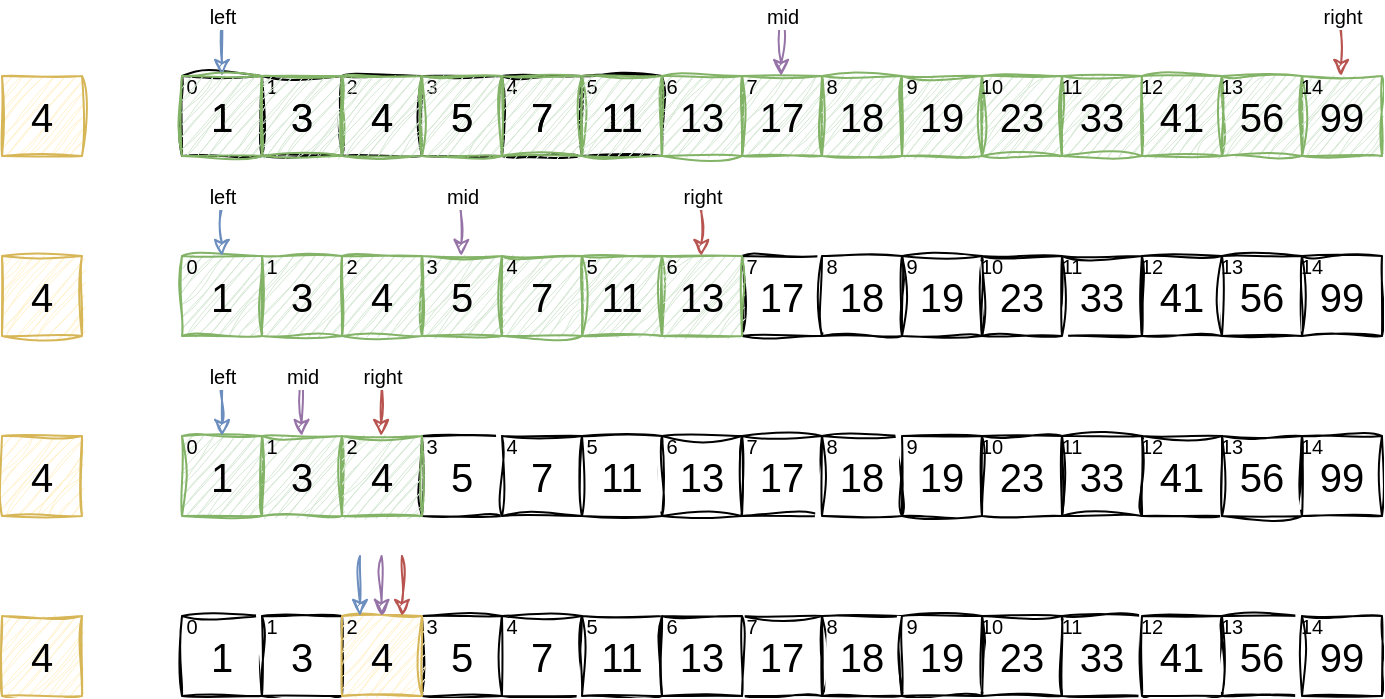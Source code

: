 <mxfile>
    <diagram id="DFsUNYbWarypXPg3LAU6" name="Page-1">
        <mxGraphModel dx="857" dy="458" grid="0" gridSize="10" guides="1" tooltips="1" connect="1" arrows="1" fold="1" page="1" pageScale="1" pageWidth="4681" pageHeight="3300" math="0" shadow="0">
            <root>
                <mxCell id="0"/>
                <mxCell id="1" parent="0"/>
                <mxCell id="2" value="1" style="rounded=0;whiteSpace=wrap;html=1;sketch=1;hachureGap=4;jiggle=2;curveFitting=1;fontFamily=Helvetica;fontSize=20;" vertex="1" parent="1">
                    <mxGeometry x="130" y="110" width="40" height="40" as="geometry"/>
                </mxCell>
                <mxCell id="3" value="3" style="rounded=0;whiteSpace=wrap;html=1;sketch=1;hachureGap=4;jiggle=2;curveFitting=1;fontFamily=Helvetica;fontSize=20;" vertex="1" parent="1">
                    <mxGeometry x="170" y="110" width="40" height="40" as="geometry"/>
                </mxCell>
                <mxCell id="4" value="5" style="rounded=0;whiteSpace=wrap;html=1;sketch=1;hachureGap=4;jiggle=2;curveFitting=1;fontFamily=Helvetica;fontSize=20;" vertex="1" parent="1">
                    <mxGeometry x="250" y="110" width="40" height="40" as="geometry"/>
                </mxCell>
                <mxCell id="5" value="4" style="rounded=0;whiteSpace=wrap;html=1;sketch=1;hachureGap=4;jiggle=2;curveFitting=1;fontFamily=Helvetica;fontSize=20;" vertex="1" parent="1">
                    <mxGeometry x="210" y="110" width="40" height="40" as="geometry"/>
                </mxCell>
                <mxCell id="6" value="7" style="rounded=0;whiteSpace=wrap;html=1;sketch=1;hachureGap=4;jiggle=2;curveFitting=1;fontFamily=Helvetica;fontSize=20;" vertex="1" parent="1">
                    <mxGeometry x="290" y="110" width="40" height="40" as="geometry"/>
                </mxCell>
                <mxCell id="7" value="11" style="rounded=0;whiteSpace=wrap;html=1;sketch=1;hachureGap=4;jiggle=2;curveFitting=1;fontFamily=Helvetica;fontSize=20;" vertex="1" parent="1">
                    <mxGeometry x="330" y="110" width="40" height="40" as="geometry"/>
                </mxCell>
                <mxCell id="8" value="17" style="rounded=0;whiteSpace=wrap;html=1;sketch=1;hachureGap=4;jiggle=2;curveFitting=1;fontFamily=Helvetica;fontSize=20;fillColor=#d5e8d4;strokeColor=#82b366;" vertex="1" parent="1">
                    <mxGeometry x="410" y="110" width="40" height="40" as="geometry"/>
                </mxCell>
                <mxCell id="9" value="13" style="rounded=0;whiteSpace=wrap;html=1;sketch=1;hachureGap=4;jiggle=2;curveFitting=1;fontFamily=Helvetica;fontSize=20;fillColor=#d5e8d4;strokeColor=#82b366;" vertex="1" parent="1">
                    <mxGeometry x="370" y="110" width="40" height="40" as="geometry"/>
                </mxCell>
                <mxCell id="10" value="18" style="rounded=0;whiteSpace=wrap;html=1;sketch=1;hachureGap=4;jiggle=2;curveFitting=1;fontFamily=Helvetica;fontSize=20;fillColor=#d5e8d4;strokeColor=#82b366;" vertex="1" parent="1">
                    <mxGeometry x="450" y="110" width="40" height="40" as="geometry"/>
                </mxCell>
                <mxCell id="11" value="19" style="rounded=0;whiteSpace=wrap;html=1;sketch=1;hachureGap=4;jiggle=2;curveFitting=1;fontFamily=Helvetica;fontSize=20;fillColor=#d5e8d4;strokeColor=#82b366;" vertex="1" parent="1">
                    <mxGeometry x="490" y="110" width="40" height="40" as="geometry"/>
                </mxCell>
                <mxCell id="12" value="33" style="rounded=0;whiteSpace=wrap;html=1;sketch=1;hachureGap=4;jiggle=2;curveFitting=1;fontFamily=Helvetica;fontSize=20;fillColor=#d5e8d4;strokeColor=#82b366;" vertex="1" parent="1">
                    <mxGeometry x="570" y="110" width="40" height="40" as="geometry"/>
                </mxCell>
                <mxCell id="13" value="23" style="rounded=0;whiteSpace=wrap;html=1;sketch=1;hachureGap=4;jiggle=2;curveFitting=1;fontFamily=Helvetica;fontSize=20;fillColor=#d5e8d4;strokeColor=#82b366;" vertex="1" parent="1">
                    <mxGeometry x="530" y="110" width="40" height="40" as="geometry"/>
                </mxCell>
                <mxCell id="14" value="41" style="rounded=0;whiteSpace=wrap;html=1;sketch=1;hachureGap=4;jiggle=2;curveFitting=1;fontFamily=Helvetica;fontSize=20;fillColor=#d5e8d4;strokeColor=#82b366;" vertex="1" parent="1">
                    <mxGeometry x="610" y="110" width="40" height="40" as="geometry"/>
                </mxCell>
                <mxCell id="15" value="56" style="rounded=0;whiteSpace=wrap;html=1;sketch=1;hachureGap=4;jiggle=2;curveFitting=1;fontFamily=Helvetica;fontSize=20;fillColor=#d5e8d4;strokeColor=#82b366;" vertex="1" parent="1">
                    <mxGeometry x="650" y="110" width="40" height="40" as="geometry"/>
                </mxCell>
                <mxCell id="16" value="99" style="rounded=0;whiteSpace=wrap;html=1;sketch=1;hachureGap=4;jiggle=2;curveFitting=1;fontFamily=Helvetica;fontSize=20;fillColor=#d5e8d4;strokeColor=#82b366;" vertex="1" parent="1">
                    <mxGeometry x="690" y="110" width="40" height="40" as="geometry"/>
                </mxCell>
                <mxCell id="17" value="4" style="rounded=0;whiteSpace=wrap;html=1;sketch=1;hachureGap=4;jiggle=2;curveFitting=1;fontFamily=Helvetica;fontSize=20;fillColor=#fff2cc;strokeColor=#d6b656;" vertex="1" parent="1">
                    <mxGeometry x="40" y="110" width="40" height="40" as="geometry"/>
                </mxCell>
                <mxCell id="18" value="" style="endArrow=classic;html=1;sketch=1;hachureGap=4;jiggle=2;curveFitting=1;fontFamily=Architects Daughter;fontSource=https%3A%2F%2Ffonts.googleapis.com%2Fcss%3Ffamily%3DArchitects%2BDaughter;fontSize=16;entryX=0.5;entryY=0;entryDx=0;entryDy=0;fillColor=#dae8fc;strokeColor=#6c8ebf;" edge="1" parent="1" target="2">
                    <mxGeometry width="50" height="50" relative="1" as="geometry">
                        <mxPoint x="150" y="80" as="sourcePoint"/>
                        <mxPoint x="580" y="120" as="targetPoint"/>
                    </mxGeometry>
                </mxCell>
                <mxCell id="50" value="left" style="edgeLabel;html=1;align=center;verticalAlign=middle;resizable=0;points=[];fontSize=10;fontFamily=Helvetica;" vertex="1" connectable="0" parent="18">
                    <mxGeometry x="-0.563" y="1" relative="1" as="geometry">
                        <mxPoint x="-1" y="-7" as="offset"/>
                    </mxGeometry>
                </mxCell>
                <mxCell id="19" value="" style="endArrow=classic;html=1;sketch=1;hachureGap=4;jiggle=2;curveFitting=1;fontFamily=Architects Daughter;fontSource=https%3A%2F%2Ffonts.googleapis.com%2Fcss%3Ffamily%3DArchitects%2BDaughter;fontSize=16;entryX=0.5;entryY=0;entryDx=0;entryDy=0;fillColor=#f8cecc;strokeColor=#b85450;" edge="1" parent="1">
                    <mxGeometry width="50" height="50" relative="1" as="geometry">
                        <mxPoint x="709.58" y="80" as="sourcePoint"/>
                        <mxPoint x="709.58" y="110" as="targetPoint"/>
                    </mxGeometry>
                </mxCell>
                <mxCell id="51" value="right" style="edgeLabel;html=1;align=center;verticalAlign=middle;resizable=0;points=[];fontSize=10;fontFamily=Helvetica;" vertex="1" connectable="0" parent="19">
                    <mxGeometry x="-0.658" y="-1" relative="1" as="geometry">
                        <mxPoint x="1" y="-5" as="offset"/>
                    </mxGeometry>
                </mxCell>
                <mxCell id="20" value="0" style="text;html=1;strokeColor=none;fillColor=none;align=center;verticalAlign=middle;whiteSpace=wrap;rounded=0;sketch=1;hachureGap=4;jiggle=2;curveFitting=1;fontFamily=Helvetica;fontSize=10;" vertex="1" parent="1">
                    <mxGeometry x="130" y="110" width="10" height="10" as="geometry"/>
                </mxCell>
                <mxCell id="35" value="14" style="text;html=1;strokeColor=none;fillColor=none;align=center;verticalAlign=middle;whiteSpace=wrap;rounded=0;sketch=1;hachureGap=4;jiggle=2;curveFitting=1;fontFamily=Helvetica;fontSize=10;" vertex="1" parent="1">
                    <mxGeometry x="690" y="110" width="10" height="10" as="geometry"/>
                </mxCell>
                <mxCell id="37" value="13" style="text;html=1;strokeColor=none;fillColor=none;align=center;verticalAlign=middle;whiteSpace=wrap;rounded=0;sketch=1;hachureGap=4;jiggle=2;curveFitting=1;fontFamily=Helvetica;fontSize=10;" vertex="1" parent="1">
                    <mxGeometry x="650" y="110" width="10" height="10" as="geometry"/>
                </mxCell>
                <mxCell id="38" value="12" style="text;html=1;strokeColor=none;fillColor=none;align=center;verticalAlign=middle;whiteSpace=wrap;rounded=0;sketch=1;hachureGap=4;jiggle=2;curveFitting=1;fontFamily=Helvetica;fontSize=10;" vertex="1" parent="1">
                    <mxGeometry x="610" y="110" width="10" height="10" as="geometry"/>
                </mxCell>
                <mxCell id="39" value="11" style="text;html=1;strokeColor=none;fillColor=none;align=center;verticalAlign=middle;whiteSpace=wrap;rounded=0;sketch=1;hachureGap=4;jiggle=2;curveFitting=1;fontFamily=Helvetica;fontSize=10;" vertex="1" parent="1">
                    <mxGeometry x="570" y="110" width="10" height="10" as="geometry"/>
                </mxCell>
                <mxCell id="40" value="10" style="text;html=1;strokeColor=none;fillColor=none;align=center;verticalAlign=middle;whiteSpace=wrap;rounded=0;sketch=1;hachureGap=4;jiggle=2;curveFitting=1;fontFamily=Helvetica;fontSize=10;" vertex="1" parent="1">
                    <mxGeometry x="530" y="110" width="10" height="10" as="geometry"/>
                </mxCell>
                <mxCell id="41" value="9" style="text;html=1;strokeColor=none;fillColor=none;align=center;verticalAlign=middle;whiteSpace=wrap;rounded=0;sketch=1;hachureGap=4;jiggle=2;curveFitting=1;fontFamily=Helvetica;fontSize=10;" vertex="1" parent="1">
                    <mxGeometry x="490" y="110" width="10" height="10" as="geometry"/>
                </mxCell>
                <mxCell id="42" value="8" style="text;html=1;strokeColor=none;fillColor=none;align=center;verticalAlign=middle;whiteSpace=wrap;rounded=0;sketch=1;hachureGap=4;jiggle=2;curveFitting=1;fontFamily=Helvetica;fontSize=10;" vertex="1" parent="1">
                    <mxGeometry x="450" y="110" width="10" height="10" as="geometry"/>
                </mxCell>
                <mxCell id="43" value="7" style="text;html=1;strokeColor=none;fillColor=none;align=center;verticalAlign=middle;whiteSpace=wrap;rounded=0;sketch=1;hachureGap=4;jiggle=2;curveFitting=1;fontFamily=Helvetica;fontSize=10;" vertex="1" parent="1">
                    <mxGeometry x="410" y="110" width="10" height="10" as="geometry"/>
                </mxCell>
                <mxCell id="44" value="6" style="text;html=1;strokeColor=none;fillColor=none;align=center;verticalAlign=middle;whiteSpace=wrap;rounded=0;sketch=1;hachureGap=4;jiggle=2;curveFitting=1;fontFamily=Helvetica;fontSize=10;" vertex="1" parent="1">
                    <mxGeometry x="370" y="110" width="10" height="10" as="geometry"/>
                </mxCell>
                <mxCell id="45" value="5" style="text;html=1;strokeColor=none;fillColor=none;align=center;verticalAlign=middle;whiteSpace=wrap;rounded=0;sketch=1;hachureGap=4;jiggle=2;curveFitting=1;fontFamily=Helvetica;fontSize=10;" vertex="1" parent="1">
                    <mxGeometry x="330" y="110" width="10" height="10" as="geometry"/>
                </mxCell>
                <mxCell id="46" value="4" style="text;html=1;strokeColor=none;fillColor=none;align=center;verticalAlign=middle;whiteSpace=wrap;rounded=0;sketch=1;hachureGap=4;jiggle=2;curveFitting=1;fontFamily=Helvetica;fontSize=10;" vertex="1" parent="1">
                    <mxGeometry x="290" y="110" width="10" height="10" as="geometry"/>
                </mxCell>
                <mxCell id="47" value="3" style="text;html=1;strokeColor=none;fillColor=none;align=center;verticalAlign=middle;whiteSpace=wrap;rounded=0;sketch=1;hachureGap=4;jiggle=2;curveFitting=1;fontFamily=Helvetica;fontSize=10;" vertex="1" parent="1">
                    <mxGeometry x="250" y="110" width="10" height="10" as="geometry"/>
                </mxCell>
                <mxCell id="48" value="2" style="text;html=1;strokeColor=none;fillColor=none;align=center;verticalAlign=middle;whiteSpace=wrap;rounded=0;sketch=1;hachureGap=4;jiggle=2;curveFitting=1;fontFamily=Helvetica;fontSize=10;" vertex="1" parent="1">
                    <mxGeometry x="210" y="110" width="10" height="10" as="geometry"/>
                </mxCell>
                <mxCell id="49" value="1" style="text;html=1;strokeColor=none;fillColor=none;align=center;verticalAlign=middle;whiteSpace=wrap;rounded=0;sketch=1;hachureGap=4;jiggle=2;curveFitting=1;fontFamily=Helvetica;fontSize=10;" vertex="1" parent="1">
                    <mxGeometry x="170" y="110" width="10" height="10" as="geometry"/>
                </mxCell>
                <mxCell id="52" value="" style="endArrow=classic;html=1;sketch=1;hachureGap=4;jiggle=2;curveFitting=1;fontFamily=Architects Daughter;fontSource=https%3A%2F%2Ffonts.googleapis.com%2Fcss%3Ffamily%3DArchitects%2BDaughter;fontSize=16;entryX=0.5;entryY=0;entryDx=0;entryDy=0;fillColor=#e1d5e7;strokeColor=#9673a6;" edge="1" parent="1">
                    <mxGeometry width="50" height="50" relative="1" as="geometry">
                        <mxPoint x="429.58" y="80" as="sourcePoint"/>
                        <mxPoint x="429.58" y="110" as="targetPoint"/>
                    </mxGeometry>
                </mxCell>
                <mxCell id="53" value="mid" style="edgeLabel;html=1;align=center;verticalAlign=middle;resizable=0;points=[];fontSize=10;fontFamily=Helvetica;" vertex="1" connectable="0" parent="52">
                    <mxGeometry x="-0.563" y="1" relative="1" as="geometry">
                        <mxPoint x="-1" y="-7" as="offset"/>
                    </mxGeometry>
                </mxCell>
                <mxCell id="54" value="1" style="rounded=0;whiteSpace=wrap;html=1;sketch=1;hachureGap=4;jiggle=2;curveFitting=1;fontFamily=Helvetica;fontSize=20;fillColor=#d5e8d4;strokeColor=#82b366;" vertex="1" parent="1">
                    <mxGeometry x="130" y="200" width="40" height="40" as="geometry"/>
                </mxCell>
                <mxCell id="55" value="3" style="rounded=0;whiteSpace=wrap;html=1;sketch=1;hachureGap=4;jiggle=2;curveFitting=1;fontFamily=Helvetica;fontSize=20;fillColor=#d5e8d4;strokeColor=#82b366;" vertex="1" parent="1">
                    <mxGeometry x="170" y="200" width="40" height="40" as="geometry"/>
                </mxCell>
                <mxCell id="56" value="5" style="rounded=0;whiteSpace=wrap;html=1;sketch=1;hachureGap=4;jiggle=2;curveFitting=1;fontFamily=Helvetica;fontSize=20;fillColor=#d5e8d4;strokeColor=#82b366;" vertex="1" parent="1">
                    <mxGeometry x="250" y="200" width="40" height="40" as="geometry"/>
                </mxCell>
                <mxCell id="57" value="4" style="rounded=0;whiteSpace=wrap;html=1;sketch=1;hachureGap=4;jiggle=2;curveFitting=1;fontFamily=Helvetica;fontSize=20;fillColor=#d5e8d4;strokeColor=#82b366;" vertex="1" parent="1">
                    <mxGeometry x="210" y="200" width="40" height="40" as="geometry"/>
                </mxCell>
                <mxCell id="58" value="7" style="rounded=0;whiteSpace=wrap;html=1;sketch=1;hachureGap=4;jiggle=2;curveFitting=1;fontFamily=Helvetica;fontSize=20;fillColor=#d5e8d4;strokeColor=#82b366;" vertex="1" parent="1">
                    <mxGeometry x="290" y="200" width="40" height="40" as="geometry"/>
                </mxCell>
                <mxCell id="59" value="11" style="rounded=0;whiteSpace=wrap;html=1;sketch=1;hachureGap=4;jiggle=2;curveFitting=1;fontFamily=Helvetica;fontSize=20;fillColor=#d5e8d4;strokeColor=#82b366;" vertex="1" parent="1">
                    <mxGeometry x="330" y="200" width="40" height="40" as="geometry"/>
                </mxCell>
                <mxCell id="60" value="17" style="rounded=0;whiteSpace=wrap;html=1;sketch=1;hachureGap=4;jiggle=2;curveFitting=1;fontFamily=Helvetica;fontSize=20;" vertex="1" parent="1">
                    <mxGeometry x="410" y="200" width="40" height="40" as="geometry"/>
                </mxCell>
                <mxCell id="61" value="13" style="rounded=0;whiteSpace=wrap;html=1;sketch=1;hachureGap=4;jiggle=2;curveFitting=1;fontFamily=Helvetica;fontSize=20;fillColor=#d5e8d4;strokeColor=#82b366;" vertex="1" parent="1">
                    <mxGeometry x="370" y="200" width="40" height="40" as="geometry"/>
                </mxCell>
                <mxCell id="62" value="18" style="rounded=0;whiteSpace=wrap;html=1;sketch=1;hachureGap=4;jiggle=2;curveFitting=1;fontFamily=Helvetica;fontSize=20;" vertex="1" parent="1">
                    <mxGeometry x="450" y="200" width="40" height="40" as="geometry"/>
                </mxCell>
                <mxCell id="63" value="19" style="rounded=0;whiteSpace=wrap;html=1;sketch=1;hachureGap=4;jiggle=2;curveFitting=1;fontFamily=Helvetica;fontSize=20;" vertex="1" parent="1">
                    <mxGeometry x="490" y="200" width="40" height="40" as="geometry"/>
                </mxCell>
                <mxCell id="64" value="33" style="rounded=0;whiteSpace=wrap;html=1;sketch=1;hachureGap=4;jiggle=2;curveFitting=1;fontFamily=Helvetica;fontSize=20;" vertex="1" parent="1">
                    <mxGeometry x="570" y="200" width="40" height="40" as="geometry"/>
                </mxCell>
                <mxCell id="65" value="23" style="rounded=0;whiteSpace=wrap;html=1;sketch=1;hachureGap=4;jiggle=2;curveFitting=1;fontFamily=Helvetica;fontSize=20;" vertex="1" parent="1">
                    <mxGeometry x="530" y="200" width="40" height="40" as="geometry"/>
                </mxCell>
                <mxCell id="66" value="41" style="rounded=0;whiteSpace=wrap;html=1;sketch=1;hachureGap=4;jiggle=2;curveFitting=1;fontFamily=Helvetica;fontSize=20;" vertex="1" parent="1">
                    <mxGeometry x="610" y="200" width="40" height="40" as="geometry"/>
                </mxCell>
                <mxCell id="67" value="56" style="rounded=0;whiteSpace=wrap;html=1;sketch=1;hachureGap=4;jiggle=2;curveFitting=1;fontFamily=Helvetica;fontSize=20;" vertex="1" parent="1">
                    <mxGeometry x="650" y="200" width="40" height="40" as="geometry"/>
                </mxCell>
                <mxCell id="68" value="99" style="rounded=0;whiteSpace=wrap;html=1;sketch=1;hachureGap=4;jiggle=2;curveFitting=1;fontFamily=Helvetica;fontSize=20;" vertex="1" parent="1">
                    <mxGeometry x="690" y="200" width="40" height="40" as="geometry"/>
                </mxCell>
                <mxCell id="69" value="4" style="rounded=0;whiteSpace=wrap;html=1;sketch=1;hachureGap=4;jiggle=2;curveFitting=1;fontFamily=Helvetica;fontSize=20;fillColor=#fff2cc;strokeColor=#d6b656;" vertex="1" parent="1">
                    <mxGeometry x="40" y="200" width="40" height="40" as="geometry"/>
                </mxCell>
                <mxCell id="70" value="" style="endArrow=classic;html=1;sketch=1;hachureGap=4;jiggle=2;curveFitting=1;fontFamily=Architects Daughter;fontSource=https%3A%2F%2Ffonts.googleapis.com%2Fcss%3Ffamily%3DArchitects%2BDaughter;fontSize=16;entryX=0.5;entryY=0;entryDx=0;entryDy=0;fillColor=#dae8fc;strokeColor=#6c8ebf;" edge="1" parent="1" target="54">
                    <mxGeometry width="50" height="50" relative="1" as="geometry">
                        <mxPoint x="150" y="170" as="sourcePoint"/>
                        <mxPoint x="580" y="210" as="targetPoint"/>
                    </mxGeometry>
                </mxCell>
                <mxCell id="71" value="left" style="edgeLabel;html=1;align=center;verticalAlign=middle;resizable=0;points=[];fontSize=10;fontFamily=Helvetica;" vertex="1" connectable="0" parent="70">
                    <mxGeometry x="-0.563" y="1" relative="1" as="geometry">
                        <mxPoint x="-1" y="-7" as="offset"/>
                    </mxGeometry>
                </mxCell>
                <mxCell id="72" value="" style="endArrow=classic;html=1;sketch=1;hachureGap=4;jiggle=2;curveFitting=1;fontFamily=Architects Daughter;fontSource=https%3A%2F%2Ffonts.googleapis.com%2Fcss%3Ffamily%3DArchitects%2BDaughter;fontSize=16;entryX=0.5;entryY=0;entryDx=0;entryDy=0;fillColor=#f8cecc;strokeColor=#b85450;" edge="1" parent="1">
                    <mxGeometry width="50" height="50" relative="1" as="geometry">
                        <mxPoint x="389.66" y="170" as="sourcePoint"/>
                        <mxPoint x="389.66" y="200" as="targetPoint"/>
                    </mxGeometry>
                </mxCell>
                <mxCell id="73" value="right" style="edgeLabel;html=1;align=center;verticalAlign=middle;resizable=0;points=[];fontSize=10;fontFamily=Helvetica;" vertex="1" connectable="0" parent="72">
                    <mxGeometry x="-0.658" y="-1" relative="1" as="geometry">
                        <mxPoint x="1" y="-5" as="offset"/>
                    </mxGeometry>
                </mxCell>
                <mxCell id="74" value="0" style="text;html=1;strokeColor=none;fillColor=none;align=center;verticalAlign=middle;whiteSpace=wrap;rounded=0;sketch=1;hachureGap=4;jiggle=2;curveFitting=1;fontFamily=Helvetica;fontSize=10;" vertex="1" parent="1">
                    <mxGeometry x="130" y="200" width="10" height="10" as="geometry"/>
                </mxCell>
                <mxCell id="75" value="14" style="text;html=1;align=center;verticalAlign=middle;whiteSpace=wrap;rounded=0;sketch=1;hachureGap=4;jiggle=2;curveFitting=1;fontFamily=Helvetica;fontSize=10;" vertex="1" parent="1">
                    <mxGeometry x="690" y="200" width="10" height="10" as="geometry"/>
                </mxCell>
                <mxCell id="76" value="13" style="text;html=1;align=center;verticalAlign=middle;whiteSpace=wrap;rounded=0;sketch=1;hachureGap=4;jiggle=2;curveFitting=1;fontFamily=Helvetica;fontSize=10;" vertex="1" parent="1">
                    <mxGeometry x="650" y="200" width="10" height="10" as="geometry"/>
                </mxCell>
                <mxCell id="77" value="12" style="text;html=1;align=center;verticalAlign=middle;whiteSpace=wrap;rounded=0;sketch=1;hachureGap=4;jiggle=2;curveFitting=1;fontFamily=Helvetica;fontSize=10;" vertex="1" parent="1">
                    <mxGeometry x="610" y="200" width="10" height="10" as="geometry"/>
                </mxCell>
                <mxCell id="78" value="11" style="text;html=1;align=center;verticalAlign=middle;whiteSpace=wrap;rounded=0;sketch=1;hachureGap=4;jiggle=2;curveFitting=1;fontFamily=Helvetica;fontSize=10;" vertex="1" parent="1">
                    <mxGeometry x="570" y="200" width="10" height="10" as="geometry"/>
                </mxCell>
                <mxCell id="79" value="10" style="text;html=1;align=center;verticalAlign=middle;whiteSpace=wrap;rounded=0;sketch=1;hachureGap=4;jiggle=2;curveFitting=1;fontFamily=Helvetica;fontSize=10;" vertex="1" parent="1">
                    <mxGeometry x="530" y="200" width="10" height="10" as="geometry"/>
                </mxCell>
                <mxCell id="80" value="9" style="text;html=1;align=center;verticalAlign=middle;whiteSpace=wrap;rounded=0;sketch=1;hachureGap=4;jiggle=2;curveFitting=1;fontFamily=Helvetica;fontSize=10;" vertex="1" parent="1">
                    <mxGeometry x="490" y="200" width="10" height="10" as="geometry"/>
                </mxCell>
                <mxCell id="81" value="8" style="text;html=1;align=center;verticalAlign=middle;whiteSpace=wrap;rounded=0;sketch=1;hachureGap=4;jiggle=2;curveFitting=1;fontFamily=Helvetica;fontSize=10;" vertex="1" parent="1">
                    <mxGeometry x="450" y="200" width="10" height="10" as="geometry"/>
                </mxCell>
                <mxCell id="82" value="7" style="text;html=1;align=center;verticalAlign=middle;whiteSpace=wrap;rounded=0;sketch=1;hachureGap=4;jiggle=2;curveFitting=1;fontFamily=Helvetica;fontSize=10;" vertex="1" parent="1">
                    <mxGeometry x="410" y="200" width="10" height="10" as="geometry"/>
                </mxCell>
                <mxCell id="83" value="6" style="text;html=1;strokeColor=none;fillColor=none;align=center;verticalAlign=middle;whiteSpace=wrap;rounded=0;sketch=1;hachureGap=4;jiggle=2;curveFitting=1;fontFamily=Helvetica;fontSize=10;" vertex="1" parent="1">
                    <mxGeometry x="370" y="200" width="10" height="10" as="geometry"/>
                </mxCell>
                <mxCell id="84" value="5" style="text;html=1;strokeColor=none;fillColor=none;align=center;verticalAlign=middle;whiteSpace=wrap;rounded=0;sketch=1;hachureGap=4;jiggle=2;curveFitting=1;fontFamily=Helvetica;fontSize=10;" vertex="1" parent="1">
                    <mxGeometry x="330" y="200" width="10" height="10" as="geometry"/>
                </mxCell>
                <mxCell id="85" value="4" style="text;html=1;strokeColor=none;fillColor=none;align=center;verticalAlign=middle;whiteSpace=wrap;rounded=0;sketch=1;hachureGap=4;jiggle=2;curveFitting=1;fontFamily=Helvetica;fontSize=10;" vertex="1" parent="1">
                    <mxGeometry x="290" y="200" width="10" height="10" as="geometry"/>
                </mxCell>
                <mxCell id="86" value="3" style="text;html=1;strokeColor=none;fillColor=none;align=center;verticalAlign=middle;whiteSpace=wrap;rounded=0;sketch=1;hachureGap=4;jiggle=2;curveFitting=1;fontFamily=Helvetica;fontSize=10;" vertex="1" parent="1">
                    <mxGeometry x="250" y="200" width="10" height="10" as="geometry"/>
                </mxCell>
                <mxCell id="87" value="2" style="text;html=1;strokeColor=none;fillColor=none;align=center;verticalAlign=middle;whiteSpace=wrap;rounded=0;sketch=1;hachureGap=4;jiggle=2;curveFitting=1;fontFamily=Helvetica;fontSize=10;" vertex="1" parent="1">
                    <mxGeometry x="210" y="200" width="10" height="10" as="geometry"/>
                </mxCell>
                <mxCell id="88" value="1" style="text;html=1;strokeColor=none;fillColor=none;align=center;verticalAlign=middle;whiteSpace=wrap;rounded=0;sketch=1;hachureGap=4;jiggle=2;curveFitting=1;fontFamily=Helvetica;fontSize=10;" vertex="1" parent="1">
                    <mxGeometry x="170" y="200" width="10" height="10" as="geometry"/>
                </mxCell>
                <mxCell id="89" value="" style="endArrow=classic;html=1;sketch=1;hachureGap=4;jiggle=2;curveFitting=1;fontFamily=Architects Daughter;fontSource=https%3A%2F%2Ffonts.googleapis.com%2Fcss%3Ffamily%3DArchitects%2BDaughter;fontSize=16;entryX=0.5;entryY=0;entryDx=0;entryDy=0;fillColor=#e1d5e7;strokeColor=#9673a6;" edge="1" parent="1">
                    <mxGeometry width="50" height="50" relative="1" as="geometry">
                        <mxPoint x="269.66" y="170" as="sourcePoint"/>
                        <mxPoint x="269.66" y="200" as="targetPoint"/>
                    </mxGeometry>
                </mxCell>
                <mxCell id="90" value="mid" style="edgeLabel;html=1;align=center;verticalAlign=middle;resizable=0;points=[];fontSize=10;fontFamily=Helvetica;" vertex="1" connectable="0" parent="89">
                    <mxGeometry x="-0.563" y="1" relative="1" as="geometry">
                        <mxPoint x="-1" y="-7" as="offset"/>
                    </mxGeometry>
                </mxCell>
                <mxCell id="91" value="1" style="rounded=0;whiteSpace=wrap;html=1;sketch=1;hachureGap=4;jiggle=2;curveFitting=1;fontFamily=Helvetica;fontSize=20;fillColor=#d5e8d4;strokeColor=#82b366;" vertex="1" parent="1">
                    <mxGeometry x="130" y="110" width="40" height="40" as="geometry"/>
                </mxCell>
                <mxCell id="92" value="3" style="rounded=0;whiteSpace=wrap;html=1;sketch=1;hachureGap=4;jiggle=2;curveFitting=1;fontFamily=Helvetica;fontSize=20;fillColor=#d5e8d4;strokeColor=#82b366;" vertex="1" parent="1">
                    <mxGeometry x="170" y="110" width="40" height="40" as="geometry"/>
                </mxCell>
                <mxCell id="93" value="4" style="rounded=0;whiteSpace=wrap;html=1;sketch=1;hachureGap=4;jiggle=2;curveFitting=1;fontFamily=Helvetica;fontSize=20;fillColor=#d5e8d4;strokeColor=#82b366;" vertex="1" parent="1">
                    <mxGeometry x="210" y="110" width="40" height="40" as="geometry"/>
                </mxCell>
                <mxCell id="94" value="5" style="rounded=0;whiteSpace=wrap;html=1;sketch=1;hachureGap=4;jiggle=2;curveFitting=1;fontFamily=Helvetica;fontSize=20;fillColor=#d5e8d4;strokeColor=#82b366;" vertex="1" parent="1">
                    <mxGeometry x="250" y="110" width="40" height="40" as="geometry"/>
                </mxCell>
                <mxCell id="95" value="7" style="rounded=0;whiteSpace=wrap;html=1;sketch=1;hachureGap=4;jiggle=2;curveFitting=1;fontFamily=Helvetica;fontSize=20;fillColor=#d5e8d4;strokeColor=#82b366;" vertex="1" parent="1">
                    <mxGeometry x="290" y="110" width="40" height="40" as="geometry"/>
                </mxCell>
                <mxCell id="96" value="11" style="rounded=0;whiteSpace=wrap;html=1;sketch=1;hachureGap=4;jiggle=2;curveFitting=1;fontFamily=Helvetica;fontSize=20;fillColor=#d5e8d4;strokeColor=#82b366;" vertex="1" parent="1">
                    <mxGeometry x="330" y="110" width="40" height="40" as="geometry"/>
                </mxCell>
                <mxCell id="97" value="1" style="rounded=0;whiteSpace=wrap;html=1;sketch=1;hachureGap=4;jiggle=2;curveFitting=1;fontFamily=Helvetica;fontSize=20;fillColor=#d5e8d4;strokeColor=#82b366;" vertex="1" parent="1">
                    <mxGeometry x="130" y="290" width="40" height="40" as="geometry"/>
                </mxCell>
                <mxCell id="98" value="3" style="rounded=0;whiteSpace=wrap;html=1;sketch=1;hachureGap=4;jiggle=2;curveFitting=1;fontFamily=Helvetica;fontSize=20;fillColor=#d5e8d4;strokeColor=#82b366;" vertex="1" parent="1">
                    <mxGeometry x="170" y="290" width="40" height="40" as="geometry"/>
                </mxCell>
                <mxCell id="99" value="5" style="rounded=0;whiteSpace=wrap;html=1;sketch=1;hachureGap=4;jiggle=2;curveFitting=1;fontFamily=Helvetica;fontSize=20;" vertex="1" parent="1">
                    <mxGeometry x="250" y="290" width="40" height="40" as="geometry"/>
                </mxCell>
                <mxCell id="100" value="4" style="rounded=0;whiteSpace=wrap;html=1;sketch=1;hachureGap=4;jiggle=2;curveFitting=1;fontFamily=Helvetica;fontSize=20;fillColor=#d5e8d4;strokeColor=#82b366;" vertex="1" parent="1">
                    <mxGeometry x="210" y="290" width="40" height="40" as="geometry"/>
                </mxCell>
                <mxCell id="101" value="7" style="rounded=0;whiteSpace=wrap;html=1;sketch=1;hachureGap=4;jiggle=2;curveFitting=1;fontFamily=Helvetica;fontSize=20;" vertex="1" parent="1">
                    <mxGeometry x="290" y="290" width="40" height="40" as="geometry"/>
                </mxCell>
                <mxCell id="102" value="11" style="rounded=0;whiteSpace=wrap;html=1;sketch=1;hachureGap=4;jiggle=2;curveFitting=1;fontFamily=Helvetica;fontSize=20;" vertex="1" parent="1">
                    <mxGeometry x="330" y="290" width="40" height="40" as="geometry"/>
                </mxCell>
                <mxCell id="103" value="17" style="rounded=0;whiteSpace=wrap;html=1;sketch=1;hachureGap=4;jiggle=2;curveFitting=1;fontFamily=Helvetica;fontSize=20;" vertex="1" parent="1">
                    <mxGeometry x="410" y="290" width="40" height="40" as="geometry"/>
                </mxCell>
                <mxCell id="104" value="13" style="rounded=0;whiteSpace=wrap;html=1;sketch=1;hachureGap=4;jiggle=2;curveFitting=1;fontFamily=Helvetica;fontSize=20;" vertex="1" parent="1">
                    <mxGeometry x="370" y="290" width="40" height="40" as="geometry"/>
                </mxCell>
                <mxCell id="105" value="18" style="rounded=0;whiteSpace=wrap;html=1;sketch=1;hachureGap=4;jiggle=2;curveFitting=1;fontFamily=Helvetica;fontSize=20;" vertex="1" parent="1">
                    <mxGeometry x="450" y="290" width="40" height="40" as="geometry"/>
                </mxCell>
                <mxCell id="106" value="19" style="rounded=0;whiteSpace=wrap;html=1;sketch=1;hachureGap=4;jiggle=2;curveFitting=1;fontFamily=Helvetica;fontSize=20;" vertex="1" parent="1">
                    <mxGeometry x="490" y="290" width="40" height="40" as="geometry"/>
                </mxCell>
                <mxCell id="107" value="33" style="rounded=0;whiteSpace=wrap;html=1;sketch=1;hachureGap=4;jiggle=2;curveFitting=1;fontFamily=Helvetica;fontSize=20;" vertex="1" parent="1">
                    <mxGeometry x="570" y="290" width="40" height="40" as="geometry"/>
                </mxCell>
                <mxCell id="108" value="23" style="rounded=0;whiteSpace=wrap;html=1;sketch=1;hachureGap=4;jiggle=2;curveFitting=1;fontFamily=Helvetica;fontSize=20;" vertex="1" parent="1">
                    <mxGeometry x="530" y="290" width="40" height="40" as="geometry"/>
                </mxCell>
                <mxCell id="109" value="41" style="rounded=0;whiteSpace=wrap;html=1;sketch=1;hachureGap=4;jiggle=2;curveFitting=1;fontFamily=Helvetica;fontSize=20;" vertex="1" parent="1">
                    <mxGeometry x="610" y="290" width="40" height="40" as="geometry"/>
                </mxCell>
                <mxCell id="110" value="56" style="rounded=0;whiteSpace=wrap;html=1;sketch=1;hachureGap=4;jiggle=2;curveFitting=1;fontFamily=Helvetica;fontSize=20;" vertex="1" parent="1">
                    <mxGeometry x="650" y="290" width="40" height="40" as="geometry"/>
                </mxCell>
                <mxCell id="111" value="99" style="rounded=0;whiteSpace=wrap;html=1;sketch=1;hachureGap=4;jiggle=2;curveFitting=1;fontFamily=Helvetica;fontSize=20;" vertex="1" parent="1">
                    <mxGeometry x="690" y="290" width="40" height="40" as="geometry"/>
                </mxCell>
                <mxCell id="112" value="4" style="rounded=0;whiteSpace=wrap;html=1;sketch=1;hachureGap=4;jiggle=2;curveFitting=1;fontFamily=Helvetica;fontSize=20;fillColor=#fff2cc;strokeColor=#d6b656;" vertex="1" parent="1">
                    <mxGeometry x="40" y="290" width="40" height="40" as="geometry"/>
                </mxCell>
                <mxCell id="113" value="" style="endArrow=classic;html=1;sketch=1;hachureGap=4;jiggle=2;curveFitting=1;fontFamily=Architects Daughter;fontSource=https%3A%2F%2Ffonts.googleapis.com%2Fcss%3Ffamily%3DArchitects%2BDaughter;fontSize=16;entryX=0.5;entryY=0;entryDx=0;entryDy=0;fillColor=#dae8fc;strokeColor=#6c8ebf;" edge="1" parent="1" target="97">
                    <mxGeometry width="50" height="50" relative="1" as="geometry">
                        <mxPoint x="150" y="260" as="sourcePoint"/>
                        <mxPoint x="580" y="300" as="targetPoint"/>
                    </mxGeometry>
                </mxCell>
                <mxCell id="114" value="left" style="edgeLabel;html=1;align=center;verticalAlign=middle;resizable=0;points=[];fontSize=10;fontFamily=Helvetica;" vertex="1" connectable="0" parent="113">
                    <mxGeometry x="-0.563" y="1" relative="1" as="geometry">
                        <mxPoint x="-1" y="-7" as="offset"/>
                    </mxGeometry>
                </mxCell>
                <mxCell id="115" value="" style="endArrow=classic;html=1;sketch=1;hachureGap=4;jiggle=2;curveFitting=1;fontFamily=Architects Daughter;fontSource=https%3A%2F%2Ffonts.googleapis.com%2Fcss%3Ffamily%3DArchitects%2BDaughter;fontSize=16;entryX=0.5;entryY=0;entryDx=0;entryDy=0;fillColor=#f8cecc;strokeColor=#b85450;" edge="1" parent="1">
                    <mxGeometry width="50" height="50" relative="1" as="geometry">
                        <mxPoint x="229.58" y="260" as="sourcePoint"/>
                        <mxPoint x="229.58" y="290" as="targetPoint"/>
                    </mxGeometry>
                </mxCell>
                <mxCell id="116" value="right" style="edgeLabel;html=1;align=center;verticalAlign=middle;resizable=0;points=[];fontSize=10;fontFamily=Helvetica;" vertex="1" connectable="0" parent="115">
                    <mxGeometry x="-0.658" y="-1" relative="1" as="geometry">
                        <mxPoint x="1" y="-5" as="offset"/>
                    </mxGeometry>
                </mxCell>
                <mxCell id="117" value="0" style="text;html=1;strokeColor=none;fillColor=none;align=center;verticalAlign=middle;whiteSpace=wrap;rounded=0;sketch=1;hachureGap=4;jiggle=2;curveFitting=1;fontFamily=Helvetica;fontSize=10;" vertex="1" parent="1">
                    <mxGeometry x="130" y="290" width="10" height="10" as="geometry"/>
                </mxCell>
                <mxCell id="118" value="14" style="text;html=1;align=center;verticalAlign=middle;whiteSpace=wrap;rounded=0;sketch=1;hachureGap=4;jiggle=2;curveFitting=1;fontFamily=Helvetica;fontSize=10;" vertex="1" parent="1">
                    <mxGeometry x="690" y="290" width="10" height="10" as="geometry"/>
                </mxCell>
                <mxCell id="119" value="13" style="text;html=1;align=center;verticalAlign=middle;whiteSpace=wrap;rounded=0;sketch=1;hachureGap=4;jiggle=2;curveFitting=1;fontFamily=Helvetica;fontSize=10;" vertex="1" parent="1">
                    <mxGeometry x="650" y="290" width="10" height="10" as="geometry"/>
                </mxCell>
                <mxCell id="120" value="12" style="text;html=1;align=center;verticalAlign=middle;whiteSpace=wrap;rounded=0;sketch=1;hachureGap=4;jiggle=2;curveFitting=1;fontFamily=Helvetica;fontSize=10;" vertex="1" parent="1">
                    <mxGeometry x="610" y="290" width="10" height="10" as="geometry"/>
                </mxCell>
                <mxCell id="121" value="11" style="text;html=1;align=center;verticalAlign=middle;whiteSpace=wrap;rounded=0;sketch=1;hachureGap=4;jiggle=2;curveFitting=1;fontFamily=Helvetica;fontSize=10;" vertex="1" parent="1">
                    <mxGeometry x="570" y="290" width="10" height="10" as="geometry"/>
                </mxCell>
                <mxCell id="122" value="10" style="text;html=1;align=center;verticalAlign=middle;whiteSpace=wrap;rounded=0;sketch=1;hachureGap=4;jiggle=2;curveFitting=1;fontFamily=Helvetica;fontSize=10;" vertex="1" parent="1">
                    <mxGeometry x="530" y="290" width="10" height="10" as="geometry"/>
                </mxCell>
                <mxCell id="123" value="9" style="text;html=1;align=center;verticalAlign=middle;whiteSpace=wrap;rounded=0;sketch=1;hachureGap=4;jiggle=2;curveFitting=1;fontFamily=Helvetica;fontSize=10;" vertex="1" parent="1">
                    <mxGeometry x="490" y="290" width="10" height="10" as="geometry"/>
                </mxCell>
                <mxCell id="124" value="8" style="text;html=1;align=center;verticalAlign=middle;whiteSpace=wrap;rounded=0;sketch=1;hachureGap=4;jiggle=2;curveFitting=1;fontFamily=Helvetica;fontSize=10;" vertex="1" parent="1">
                    <mxGeometry x="450" y="290" width="10" height="10" as="geometry"/>
                </mxCell>
                <mxCell id="125" value="7" style="text;html=1;align=center;verticalAlign=middle;whiteSpace=wrap;rounded=0;sketch=1;hachureGap=4;jiggle=2;curveFitting=1;fontFamily=Helvetica;fontSize=10;" vertex="1" parent="1">
                    <mxGeometry x="410" y="290" width="10" height="10" as="geometry"/>
                </mxCell>
                <mxCell id="126" value="6" style="text;html=1;strokeColor=none;fillColor=none;align=center;verticalAlign=middle;whiteSpace=wrap;rounded=0;sketch=1;hachureGap=4;jiggle=2;curveFitting=1;fontFamily=Helvetica;fontSize=10;" vertex="1" parent="1">
                    <mxGeometry x="370" y="290" width="10" height="10" as="geometry"/>
                </mxCell>
                <mxCell id="127" value="5" style="text;html=1;strokeColor=none;fillColor=none;align=center;verticalAlign=middle;whiteSpace=wrap;rounded=0;sketch=1;hachureGap=4;jiggle=2;curveFitting=1;fontFamily=Helvetica;fontSize=10;" vertex="1" parent="1">
                    <mxGeometry x="330" y="290" width="10" height="10" as="geometry"/>
                </mxCell>
                <mxCell id="128" value="4" style="text;html=1;strokeColor=none;fillColor=none;align=center;verticalAlign=middle;whiteSpace=wrap;rounded=0;sketch=1;hachureGap=4;jiggle=2;curveFitting=1;fontFamily=Helvetica;fontSize=10;" vertex="1" parent="1">
                    <mxGeometry x="290" y="290" width="10" height="10" as="geometry"/>
                </mxCell>
                <mxCell id="129" value="3" style="text;html=1;strokeColor=none;fillColor=none;align=center;verticalAlign=middle;whiteSpace=wrap;rounded=0;sketch=1;hachureGap=4;jiggle=2;curveFitting=1;fontFamily=Helvetica;fontSize=10;" vertex="1" parent="1">
                    <mxGeometry x="250" y="290" width="10" height="10" as="geometry"/>
                </mxCell>
                <mxCell id="130" value="2" style="text;html=1;strokeColor=none;fillColor=none;align=center;verticalAlign=middle;whiteSpace=wrap;rounded=0;sketch=1;hachureGap=4;jiggle=2;curveFitting=1;fontFamily=Helvetica;fontSize=10;" vertex="1" parent="1">
                    <mxGeometry x="210" y="290" width="10" height="10" as="geometry"/>
                </mxCell>
                <mxCell id="131" value="1" style="text;html=1;strokeColor=none;fillColor=none;align=center;verticalAlign=middle;whiteSpace=wrap;rounded=0;sketch=1;hachureGap=4;jiggle=2;curveFitting=1;fontFamily=Helvetica;fontSize=10;" vertex="1" parent="1">
                    <mxGeometry x="170" y="290" width="10" height="10" as="geometry"/>
                </mxCell>
                <mxCell id="132" value="" style="endArrow=classic;html=1;sketch=1;hachureGap=4;jiggle=2;curveFitting=1;fontFamily=Architects Daughter;fontSource=https%3A%2F%2Ffonts.googleapis.com%2Fcss%3Ffamily%3DArchitects%2BDaughter;fontSize=16;entryX=0.5;entryY=0;entryDx=0;entryDy=0;fillColor=#e1d5e7;strokeColor=#9673a6;" edge="1" parent="1">
                    <mxGeometry width="50" height="50" relative="1" as="geometry">
                        <mxPoint x="189.8" y="260" as="sourcePoint"/>
                        <mxPoint x="189.8" y="290" as="targetPoint"/>
                    </mxGeometry>
                </mxCell>
                <mxCell id="133" value="mid" style="edgeLabel;html=1;align=center;verticalAlign=middle;resizable=0;points=[];fontSize=10;fontFamily=Helvetica;" vertex="1" connectable="0" parent="132">
                    <mxGeometry x="-0.563" y="1" relative="1" as="geometry">
                        <mxPoint x="-1" y="-7" as="offset"/>
                    </mxGeometry>
                </mxCell>
                <mxCell id="134" value="1" style="rounded=0;whiteSpace=wrap;html=1;sketch=1;hachureGap=4;jiggle=2;curveFitting=1;fontFamily=Helvetica;fontSize=20;" vertex="1" parent="1">
                    <mxGeometry x="130" y="380" width="40" height="40" as="geometry"/>
                </mxCell>
                <mxCell id="135" value="3" style="rounded=0;whiteSpace=wrap;html=1;sketch=1;hachureGap=4;jiggle=2;curveFitting=1;fontFamily=Helvetica;fontSize=20;" vertex="1" parent="1">
                    <mxGeometry x="170" y="380" width="40" height="40" as="geometry"/>
                </mxCell>
                <mxCell id="136" value="5" style="rounded=0;whiteSpace=wrap;html=1;sketch=1;hachureGap=4;jiggle=2;curveFitting=1;fontFamily=Helvetica;fontSize=20;" vertex="1" parent="1">
                    <mxGeometry x="250" y="380" width="40" height="40" as="geometry"/>
                </mxCell>
                <mxCell id="137" value="4" style="rounded=0;whiteSpace=wrap;html=1;sketch=1;hachureGap=4;jiggle=2;curveFitting=1;fontFamily=Helvetica;fontSize=20;fillColor=#fff2cc;strokeColor=#d6b656;" vertex="1" parent="1">
                    <mxGeometry x="210" y="380" width="40" height="40" as="geometry"/>
                </mxCell>
                <mxCell id="138" value="7" style="rounded=0;whiteSpace=wrap;html=1;sketch=1;hachureGap=4;jiggle=2;curveFitting=1;fontFamily=Helvetica;fontSize=20;" vertex="1" parent="1">
                    <mxGeometry x="290" y="380" width="40" height="40" as="geometry"/>
                </mxCell>
                <mxCell id="139" value="11" style="rounded=0;whiteSpace=wrap;html=1;sketch=1;hachureGap=4;jiggle=2;curveFitting=1;fontFamily=Helvetica;fontSize=20;" vertex="1" parent="1">
                    <mxGeometry x="330" y="380" width="40" height="40" as="geometry"/>
                </mxCell>
                <mxCell id="140" value="17" style="rounded=0;whiteSpace=wrap;html=1;sketch=1;hachureGap=4;jiggle=2;curveFitting=1;fontFamily=Helvetica;fontSize=20;" vertex="1" parent="1">
                    <mxGeometry x="410" y="380" width="40" height="40" as="geometry"/>
                </mxCell>
                <mxCell id="141" value="13" style="rounded=0;whiteSpace=wrap;html=1;sketch=1;hachureGap=4;jiggle=2;curveFitting=1;fontFamily=Helvetica;fontSize=20;" vertex="1" parent="1">
                    <mxGeometry x="370" y="380" width="40" height="40" as="geometry"/>
                </mxCell>
                <mxCell id="142" value="18" style="rounded=0;whiteSpace=wrap;html=1;sketch=1;hachureGap=4;jiggle=2;curveFitting=1;fontFamily=Helvetica;fontSize=20;" vertex="1" parent="1">
                    <mxGeometry x="450" y="380" width="40" height="40" as="geometry"/>
                </mxCell>
                <mxCell id="143" value="19" style="rounded=0;whiteSpace=wrap;html=1;sketch=1;hachureGap=4;jiggle=2;curveFitting=1;fontFamily=Helvetica;fontSize=20;" vertex="1" parent="1">
                    <mxGeometry x="490" y="380" width="40" height="40" as="geometry"/>
                </mxCell>
                <mxCell id="144" value="33" style="rounded=0;whiteSpace=wrap;html=1;sketch=1;hachureGap=4;jiggle=2;curveFitting=1;fontFamily=Helvetica;fontSize=20;" vertex="1" parent="1">
                    <mxGeometry x="570" y="380" width="40" height="40" as="geometry"/>
                </mxCell>
                <mxCell id="145" value="23" style="rounded=0;whiteSpace=wrap;html=1;sketch=1;hachureGap=4;jiggle=2;curveFitting=1;fontFamily=Helvetica;fontSize=20;" vertex="1" parent="1">
                    <mxGeometry x="530" y="380" width="40" height="40" as="geometry"/>
                </mxCell>
                <mxCell id="146" value="41" style="rounded=0;whiteSpace=wrap;html=1;sketch=1;hachureGap=4;jiggle=2;curveFitting=1;fontFamily=Helvetica;fontSize=20;" vertex="1" parent="1">
                    <mxGeometry x="610" y="380" width="40" height="40" as="geometry"/>
                </mxCell>
                <mxCell id="147" value="56" style="rounded=0;whiteSpace=wrap;html=1;sketch=1;hachureGap=4;jiggle=2;curveFitting=1;fontFamily=Helvetica;fontSize=20;" vertex="1" parent="1">
                    <mxGeometry x="650" y="380" width="40" height="40" as="geometry"/>
                </mxCell>
                <mxCell id="148" value="99" style="rounded=0;whiteSpace=wrap;html=1;sketch=1;hachureGap=4;jiggle=2;curveFitting=1;fontFamily=Helvetica;fontSize=20;" vertex="1" parent="1">
                    <mxGeometry x="690" y="380" width="40" height="40" as="geometry"/>
                </mxCell>
                <mxCell id="149" value="4" style="rounded=0;whiteSpace=wrap;html=1;sketch=1;hachureGap=4;jiggle=2;curveFitting=1;fontFamily=Helvetica;fontSize=20;fillColor=#fff2cc;strokeColor=#d6b656;" vertex="1" parent="1">
                    <mxGeometry x="40" y="380" width="40" height="40" as="geometry"/>
                </mxCell>
                <mxCell id="150" value="" style="endArrow=classic;html=1;sketch=1;hachureGap=4;jiggle=2;curveFitting=1;fontFamily=Architects Daughter;fontSource=https%3A%2F%2Ffonts.googleapis.com%2Fcss%3Ffamily%3DArchitects%2BDaughter;fontSize=16;entryX=0.5;entryY=0;entryDx=0;entryDy=0;fillColor=#dae8fc;strokeColor=#6c8ebf;" edge="1" parent="1">
                    <mxGeometry width="50" height="50" relative="1" as="geometry">
                        <mxPoint x="219" y="350" as="sourcePoint"/>
                        <mxPoint x="219" y="380" as="targetPoint"/>
                    </mxGeometry>
                </mxCell>
                <mxCell id="152" value="" style="endArrow=classic;html=1;sketch=1;hachureGap=4;jiggle=2;curveFitting=1;fontFamily=Architects Daughter;fontSource=https%3A%2F%2Ffonts.googleapis.com%2Fcss%3Ffamily%3DArchitects%2BDaughter;fontSize=16;entryX=0.5;entryY=0;entryDx=0;entryDy=0;fillColor=#f8cecc;strokeColor=#b85450;" edge="1" parent="1">
                    <mxGeometry width="50" height="50" relative="1" as="geometry">
                        <mxPoint x="240.0" y="350" as="sourcePoint"/>
                        <mxPoint x="240.0" y="380" as="targetPoint"/>
                    </mxGeometry>
                </mxCell>
                <mxCell id="154" value="0" style="text;html=1;strokeColor=none;fillColor=none;align=center;verticalAlign=middle;whiteSpace=wrap;rounded=0;sketch=1;hachureGap=4;jiggle=2;curveFitting=1;fontFamily=Helvetica;fontSize=10;" vertex="1" parent="1">
                    <mxGeometry x="130" y="380" width="10" height="10" as="geometry"/>
                </mxCell>
                <mxCell id="155" value="14" style="text;html=1;align=center;verticalAlign=middle;whiteSpace=wrap;rounded=0;sketch=1;hachureGap=4;jiggle=2;curveFitting=1;fontFamily=Helvetica;fontSize=10;" vertex="1" parent="1">
                    <mxGeometry x="690" y="380" width="10" height="10" as="geometry"/>
                </mxCell>
                <mxCell id="156" value="13" style="text;html=1;align=center;verticalAlign=middle;whiteSpace=wrap;rounded=0;sketch=1;hachureGap=4;jiggle=2;curveFitting=1;fontFamily=Helvetica;fontSize=10;" vertex="1" parent="1">
                    <mxGeometry x="650" y="380" width="10" height="10" as="geometry"/>
                </mxCell>
                <mxCell id="157" value="12" style="text;html=1;align=center;verticalAlign=middle;whiteSpace=wrap;rounded=0;sketch=1;hachureGap=4;jiggle=2;curveFitting=1;fontFamily=Helvetica;fontSize=10;" vertex="1" parent="1">
                    <mxGeometry x="610" y="380" width="10" height="10" as="geometry"/>
                </mxCell>
                <mxCell id="158" value="11" style="text;html=1;align=center;verticalAlign=middle;whiteSpace=wrap;rounded=0;sketch=1;hachureGap=4;jiggle=2;curveFitting=1;fontFamily=Helvetica;fontSize=10;" vertex="1" parent="1">
                    <mxGeometry x="570" y="380" width="10" height="10" as="geometry"/>
                </mxCell>
                <mxCell id="159" value="10" style="text;html=1;align=center;verticalAlign=middle;whiteSpace=wrap;rounded=0;sketch=1;hachureGap=4;jiggle=2;curveFitting=1;fontFamily=Helvetica;fontSize=10;" vertex="1" parent="1">
                    <mxGeometry x="530" y="380" width="10" height="10" as="geometry"/>
                </mxCell>
                <mxCell id="160" value="9" style="text;html=1;align=center;verticalAlign=middle;whiteSpace=wrap;rounded=0;sketch=1;hachureGap=4;jiggle=2;curveFitting=1;fontFamily=Helvetica;fontSize=10;" vertex="1" parent="1">
                    <mxGeometry x="490" y="380" width="10" height="10" as="geometry"/>
                </mxCell>
                <mxCell id="161" value="8" style="text;html=1;align=center;verticalAlign=middle;whiteSpace=wrap;rounded=0;sketch=1;hachureGap=4;jiggle=2;curveFitting=1;fontFamily=Helvetica;fontSize=10;" vertex="1" parent="1">
                    <mxGeometry x="450" y="380" width="10" height="10" as="geometry"/>
                </mxCell>
                <mxCell id="162" value="7" style="text;html=1;align=center;verticalAlign=middle;whiteSpace=wrap;rounded=0;sketch=1;hachureGap=4;jiggle=2;curveFitting=1;fontFamily=Helvetica;fontSize=10;" vertex="1" parent="1">
                    <mxGeometry x="410" y="380" width="10" height="10" as="geometry"/>
                </mxCell>
                <mxCell id="163" value="6" style="text;html=1;strokeColor=none;fillColor=none;align=center;verticalAlign=middle;whiteSpace=wrap;rounded=0;sketch=1;hachureGap=4;jiggle=2;curveFitting=1;fontFamily=Helvetica;fontSize=10;" vertex="1" parent="1">
                    <mxGeometry x="370" y="380" width="10" height="10" as="geometry"/>
                </mxCell>
                <mxCell id="164" value="5" style="text;html=1;strokeColor=none;fillColor=none;align=center;verticalAlign=middle;whiteSpace=wrap;rounded=0;sketch=1;hachureGap=4;jiggle=2;curveFitting=1;fontFamily=Helvetica;fontSize=10;" vertex="1" parent="1">
                    <mxGeometry x="330" y="380" width="10" height="10" as="geometry"/>
                </mxCell>
                <mxCell id="165" value="4" style="text;html=1;strokeColor=none;fillColor=none;align=center;verticalAlign=middle;whiteSpace=wrap;rounded=0;sketch=1;hachureGap=4;jiggle=2;curveFitting=1;fontFamily=Helvetica;fontSize=10;" vertex="1" parent="1">
                    <mxGeometry x="290" y="380" width="10" height="10" as="geometry"/>
                </mxCell>
                <mxCell id="166" value="3" style="text;html=1;strokeColor=none;fillColor=none;align=center;verticalAlign=middle;whiteSpace=wrap;rounded=0;sketch=1;hachureGap=4;jiggle=2;curveFitting=1;fontFamily=Helvetica;fontSize=10;" vertex="1" parent="1">
                    <mxGeometry x="250" y="380" width="10" height="10" as="geometry"/>
                </mxCell>
                <mxCell id="167" value="2" style="text;html=1;strokeColor=none;fillColor=none;align=center;verticalAlign=middle;whiteSpace=wrap;rounded=0;sketch=1;hachureGap=4;jiggle=2;curveFitting=1;fontFamily=Helvetica;fontSize=10;" vertex="1" parent="1">
                    <mxGeometry x="210" y="380" width="10" height="10" as="geometry"/>
                </mxCell>
                <mxCell id="168" value="1" style="text;html=1;strokeColor=none;fillColor=none;align=center;verticalAlign=middle;whiteSpace=wrap;rounded=0;sketch=1;hachureGap=4;jiggle=2;curveFitting=1;fontFamily=Helvetica;fontSize=10;" vertex="1" parent="1">
                    <mxGeometry x="170" y="380" width="10" height="10" as="geometry"/>
                </mxCell>
                <mxCell id="169" value="" style="endArrow=classic;html=1;sketch=1;hachureGap=4;jiggle=2;curveFitting=1;fontFamily=Architects Daughter;fontSource=https%3A%2F%2Ffonts.googleapis.com%2Fcss%3Ffamily%3DArchitects%2BDaughter;fontSize=16;entryX=0.5;entryY=0;entryDx=0;entryDy=0;fillColor=#e1d5e7;strokeColor=#9673a6;" edge="1" parent="1">
                    <mxGeometry width="50" height="50" relative="1" as="geometry">
                        <mxPoint x="229.8" y="350" as="sourcePoint"/>
                        <mxPoint x="229.8" y="380" as="targetPoint"/>
                    </mxGeometry>
                </mxCell>
            </root>
        </mxGraphModel>
    </diagram>
</mxfile>